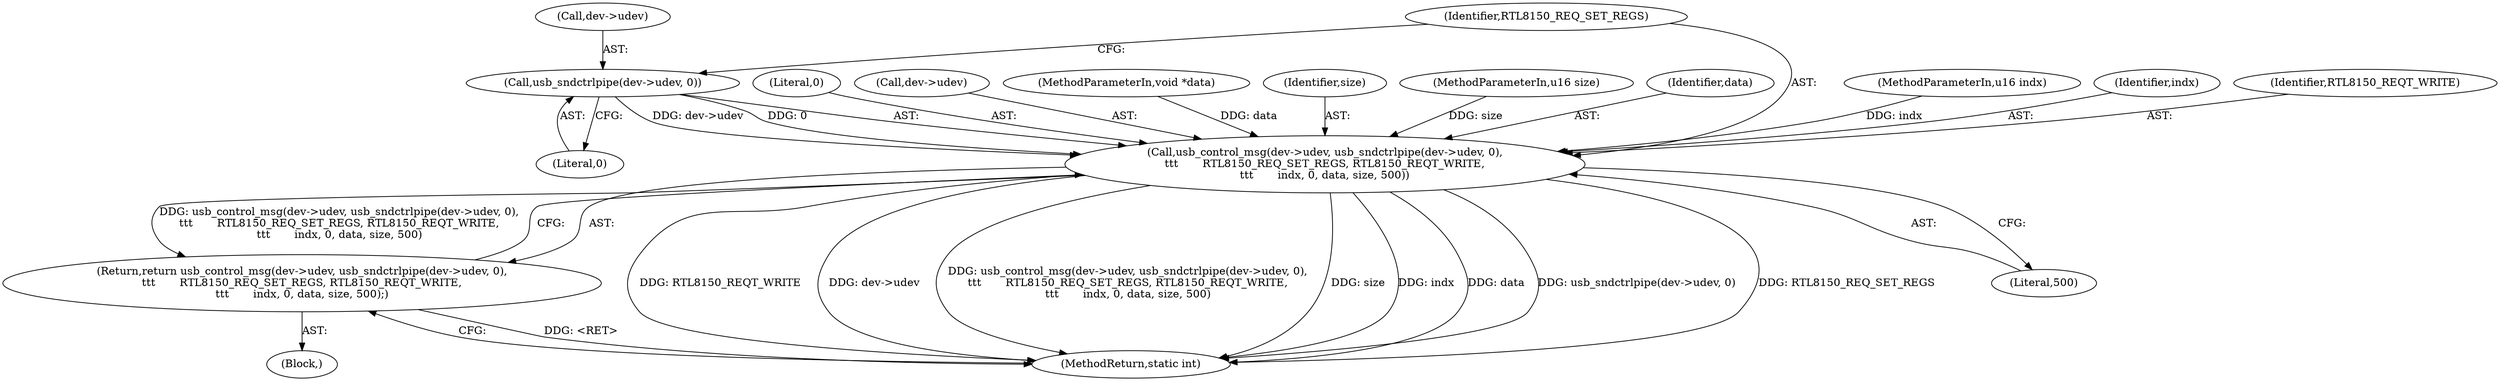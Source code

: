 digraph "1_linux_7926aff5c57b577ab0f43364ff0c59d968f6a414_0@pointer" {
"1000111" [label="(Call,usb_sndctrlpipe(dev->udev, 0))"];
"1000107" [label="(Call,usb_control_msg(dev->udev, usb_sndctrlpipe(dev->udev, 0),\n\t\t\t       RTL8150_REQ_SET_REGS, RTL8150_REQT_WRITE,\n\t\t\t       indx, 0, data, size, 500))"];
"1000106" [label="(Return,return usb_control_msg(dev->udev, usb_sndctrlpipe(dev->udev, 0),\n\t\t\t       RTL8150_REQ_SET_REGS, RTL8150_REQT_WRITE,\n\t\t\t       indx, 0, data, size, 500);)"];
"1000122" [label="(Literal,500)"];
"1000119" [label="(Literal,0)"];
"1000108" [label="(Call,dev->udev)"];
"1000104" [label="(MethodParameterIn,void *data)"];
"1000105" [label="(Block,)"];
"1000121" [label="(Identifier,size)"];
"1000103" [label="(MethodParameterIn,u16 size)"];
"1000107" [label="(Call,usb_control_msg(dev->udev, usb_sndctrlpipe(dev->udev, 0),\n\t\t\t       RTL8150_REQ_SET_REGS, RTL8150_REQT_WRITE,\n\t\t\t       indx, 0, data, size, 500))"];
"1000120" [label="(Identifier,data)"];
"1000116" [label="(Identifier,RTL8150_REQ_SET_REGS)"];
"1000102" [label="(MethodParameterIn,u16 indx)"];
"1000111" [label="(Call,usb_sndctrlpipe(dev->udev, 0))"];
"1000106" [label="(Return,return usb_control_msg(dev->udev, usb_sndctrlpipe(dev->udev, 0),\n\t\t\t       RTL8150_REQ_SET_REGS, RTL8150_REQT_WRITE,\n\t\t\t       indx, 0, data, size, 500);)"];
"1000118" [label="(Identifier,indx)"];
"1000115" [label="(Literal,0)"];
"1000123" [label="(MethodReturn,static int)"];
"1000112" [label="(Call,dev->udev)"];
"1000117" [label="(Identifier,RTL8150_REQT_WRITE)"];
"1000111" -> "1000107"  [label="AST: "];
"1000111" -> "1000115"  [label="CFG: "];
"1000112" -> "1000111"  [label="AST: "];
"1000115" -> "1000111"  [label="AST: "];
"1000116" -> "1000111"  [label="CFG: "];
"1000111" -> "1000107"  [label="DDG: dev->udev"];
"1000111" -> "1000107"  [label="DDG: 0"];
"1000107" -> "1000106"  [label="AST: "];
"1000107" -> "1000122"  [label="CFG: "];
"1000108" -> "1000107"  [label="AST: "];
"1000116" -> "1000107"  [label="AST: "];
"1000117" -> "1000107"  [label="AST: "];
"1000118" -> "1000107"  [label="AST: "];
"1000119" -> "1000107"  [label="AST: "];
"1000120" -> "1000107"  [label="AST: "];
"1000121" -> "1000107"  [label="AST: "];
"1000122" -> "1000107"  [label="AST: "];
"1000106" -> "1000107"  [label="CFG: "];
"1000107" -> "1000123"  [label="DDG: RTL8150_REQT_WRITE"];
"1000107" -> "1000123"  [label="DDG: dev->udev"];
"1000107" -> "1000123"  [label="DDG: usb_control_msg(dev->udev, usb_sndctrlpipe(dev->udev, 0),\n\t\t\t       RTL8150_REQ_SET_REGS, RTL8150_REQT_WRITE,\n\t\t\t       indx, 0, data, size, 500)"];
"1000107" -> "1000123"  [label="DDG: size"];
"1000107" -> "1000123"  [label="DDG: indx"];
"1000107" -> "1000123"  [label="DDG: data"];
"1000107" -> "1000123"  [label="DDG: usb_sndctrlpipe(dev->udev, 0)"];
"1000107" -> "1000123"  [label="DDG: RTL8150_REQ_SET_REGS"];
"1000107" -> "1000106"  [label="DDG: usb_control_msg(dev->udev, usb_sndctrlpipe(dev->udev, 0),\n\t\t\t       RTL8150_REQ_SET_REGS, RTL8150_REQT_WRITE,\n\t\t\t       indx, 0, data, size, 500)"];
"1000102" -> "1000107"  [label="DDG: indx"];
"1000104" -> "1000107"  [label="DDG: data"];
"1000103" -> "1000107"  [label="DDG: size"];
"1000106" -> "1000105"  [label="AST: "];
"1000123" -> "1000106"  [label="CFG: "];
"1000106" -> "1000123"  [label="DDG: <RET>"];
}
